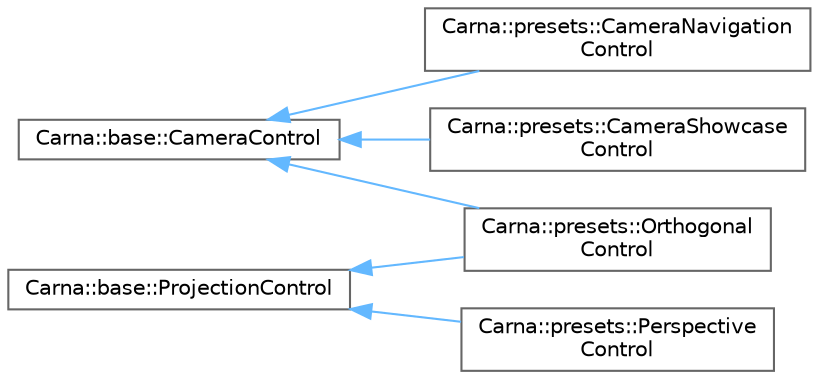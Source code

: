 digraph "Graphical Class Hierarchy"
{
 // LATEX_PDF_SIZE
  bgcolor="transparent";
  edge [fontname=Helvetica,fontsize=10,labelfontname=Helvetica,labelfontsize=10];
  node [fontname=Helvetica,fontsize=10,shape=box,height=0.2,width=0.4];
  rankdir="LR";
  Node0 [id="Node000000",label="Carna::base::CameraControl",height=0.2,width=0.4,color="grey40", fillcolor="white", style="filled",URL="$classCarna_1_1base_1_1CameraControl.html",tooltip="Defines interface for intuitive Camera control."];
  Node0 -> Node1 [id="edge9_Node000000_Node000001",dir="back",color="steelblue1",style="solid",tooltip=" "];
  Node1 [id="Node000001",label="Carna::presets::CameraNavigation\lControl",height=0.2,width=0.4,color="grey40", fillcolor="white", style="filled",URL="$classCarna_1_1presets_1_1CameraNavigationControl.html",tooltip="Implements base::CameraControl, rotates the camera around itself and allows completely free camera mo..."];
  Node0 -> Node2 [id="edge10_Node000000_Node000002",dir="back",color="steelblue1",style="solid",tooltip=" "];
  Node2 [id="Node000002",label="Carna::presets::CameraShowcase\lControl",height=0.2,width=0.4,color="grey40", fillcolor="white", style="filled",URL="$classCarna_1_1presets_1_1CameraShowcaseControl.html",tooltip="Implements base::CameraControl, rotates the camera around its parent node. The camera movement is bou..."];
  Node0 -> Node3 [id="edge11_Node000000_Node000003",dir="back",color="steelblue1",style="solid",tooltip=" "];
  Node3 [id="Node000003",label="Carna::presets::Orthogonal\lControl",height=0.2,width=0.4,color="grey40", fillcolor="white", style="filled",URL="$classCarna_1_1presets_1_1OrthogonalControl.html",tooltip="Controls orthogonal projection matrices, that induce box-shaped visible volume, and base::Camera obje..."];
  Node4 [id="Node000004",label="Carna::base::ProjectionControl",height=0.2,width=0.4,color="grey40", fillcolor="white", style="filled",URL="$classCarna_1_1base_1_1ProjectionControl.html",tooltip="Controls projection matrices."];
  Node4 -> Node3 [id="edge12_Node000004_Node000003",dir="back",color="steelblue1",style="solid",tooltip=" "];
  Node4 -> Node5 [id="edge13_Node000004_Node000005",dir="back",color="steelblue1",style="solid",tooltip=" "];
  Node5 [id="Node000005",label="Carna::presets::Perspective\lControl",height=0.2,width=0.4,color="grey40", fillcolor="white", style="filled",URL="$classCarna_1_1presets_1_1PerspectiveControl.html",tooltip="Controls projection matrices that induce frustum-shaped visible volume."];
}
